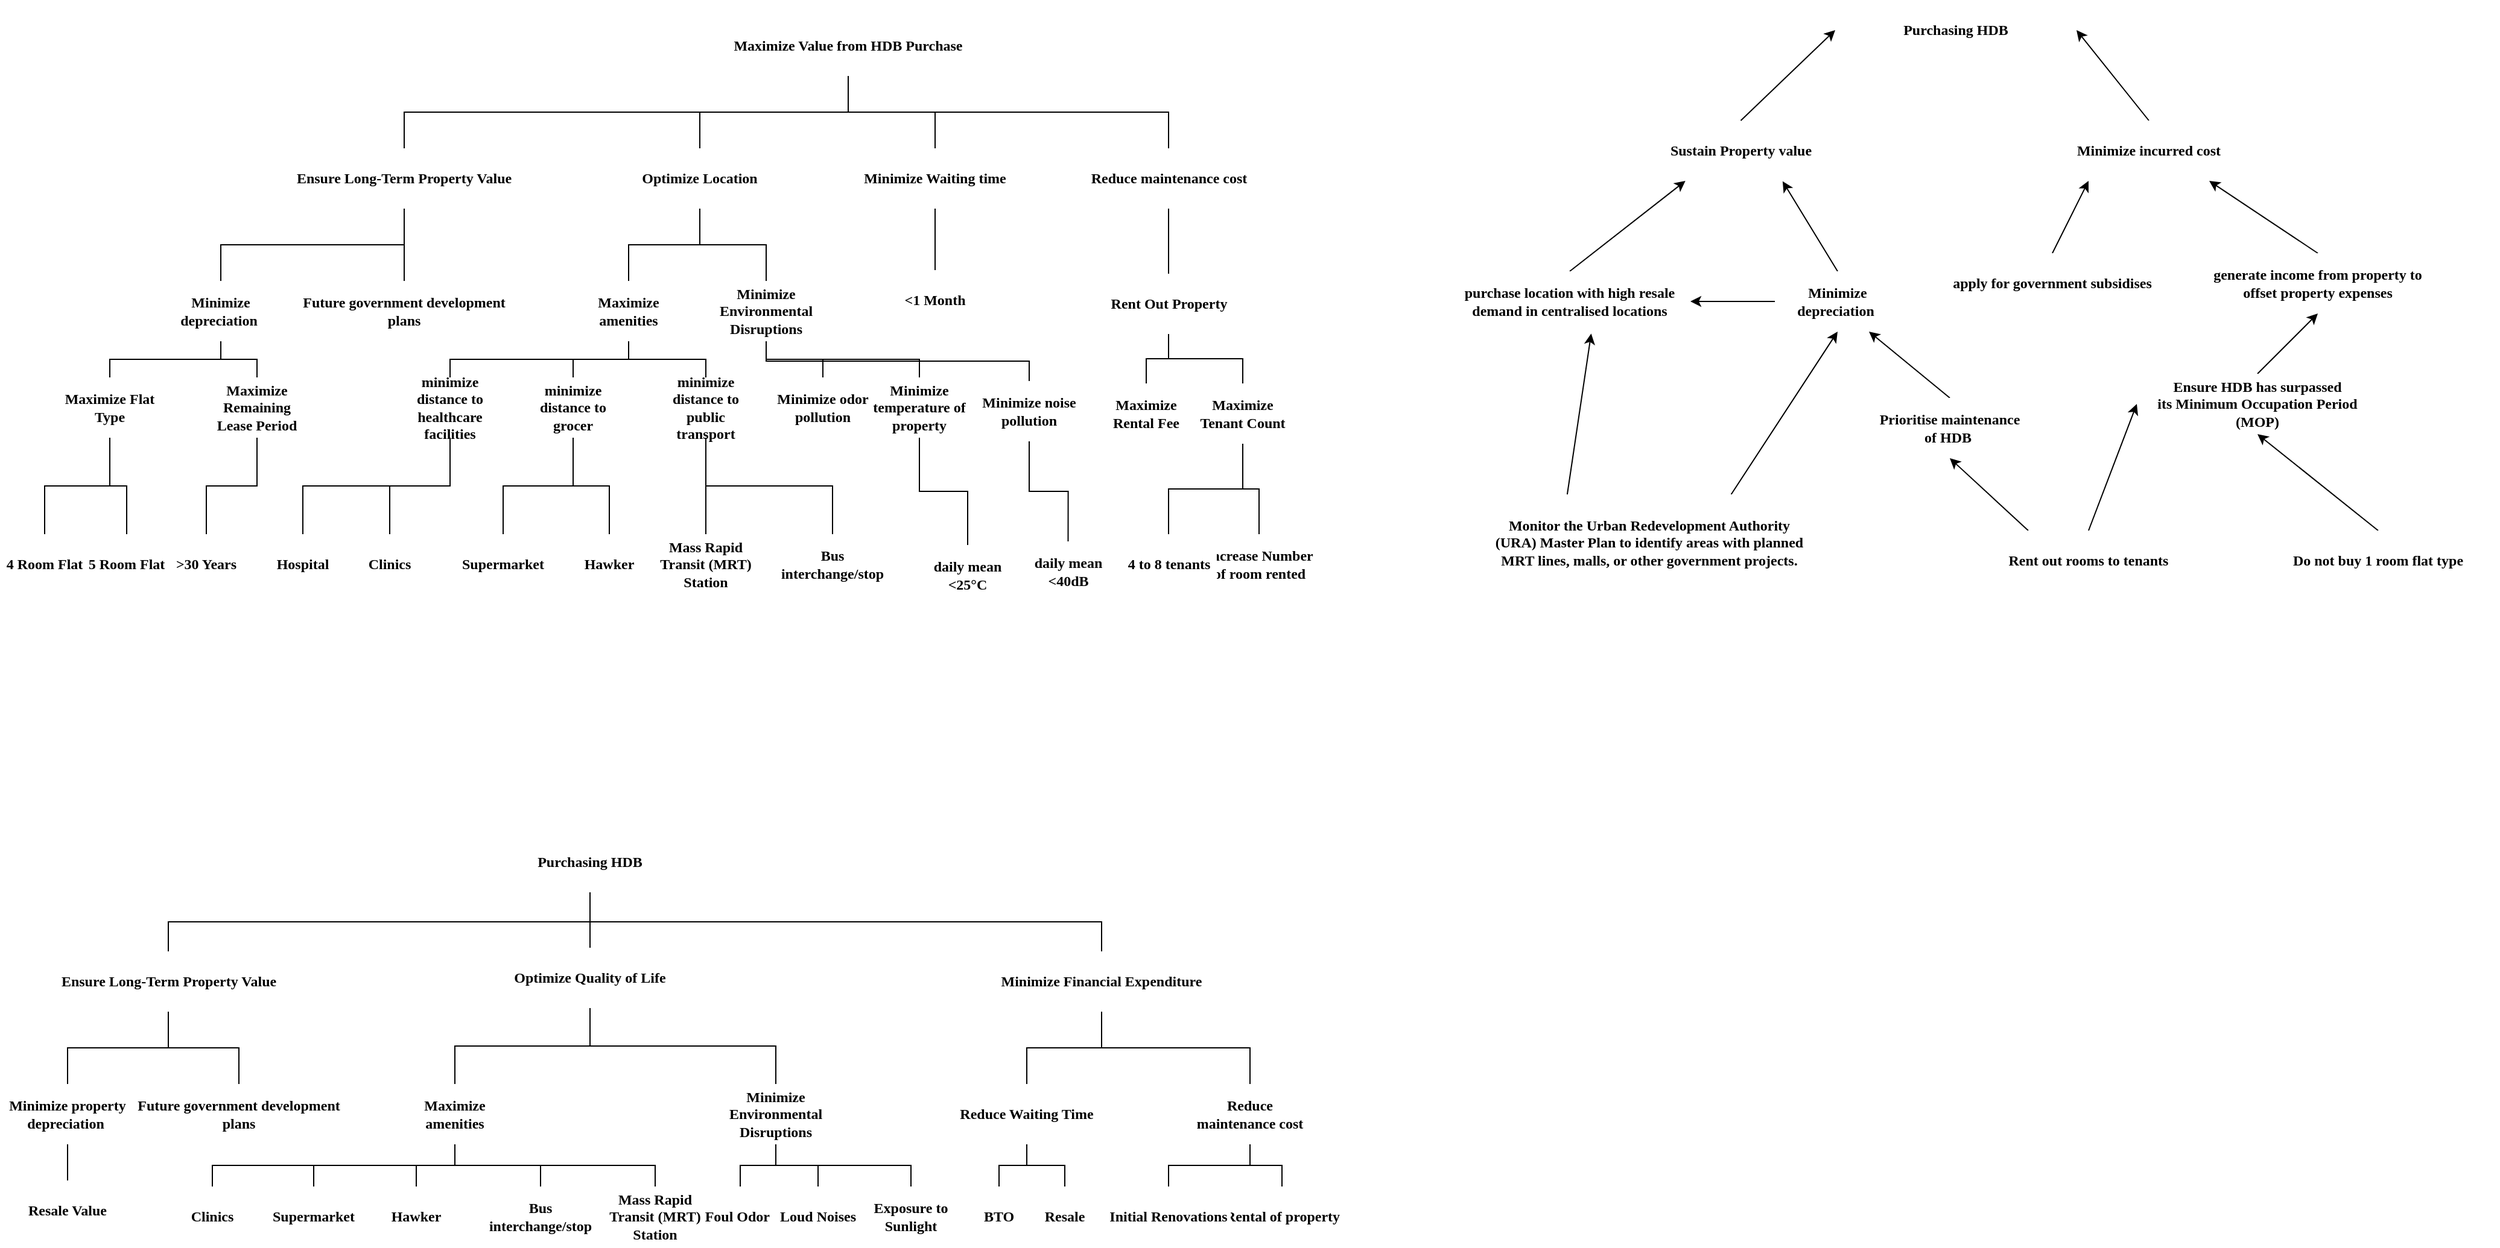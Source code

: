 <mxfile version="26.0.6">
  <diagram name="Page-1" id="19d8dcba-68ad-dc05-1034-9cf7b2a963f6">
    <mxGraphModel dx="1130" dy="603" grid="0" gridSize="10" guides="1" tooltips="1" connect="1" arrows="1" fold="1" page="1" pageScale="1" pageWidth="1100" pageHeight="850" background="none" math="0" shadow="0">
      <root>
        <mxCell id="0" />
        <mxCell id="1" parent="0" />
        <mxCell id="6257edae8c83ed4a-9" value="Ensure Long-Term Property Value" style="whiteSpace=wrap;html=1;rounded=0;shadow=0;comic=0;strokeWidth=2;fontFamily=Verdana;align=center;fontSize=12;fontStyle=1;strokeColor=none;" parent="1" vertex="1">
          <mxGeometry x="238" y="296" width="200" height="50" as="geometry" />
        </mxCell>
        <mxCell id="6257edae8c83ed4a-21" value="Future government development plans" style="whiteSpace=wrap;html=1;rounded=0;shadow=0;comic=0;strokeWidth=2;fontFamily=Verdana;align=center;fontSize=12;fontStyle=1;strokeColor=none;" parent="1" vertex="1">
          <mxGeometry x="238" y="406" width="200" height="50" as="geometry" />
        </mxCell>
        <mxCell id="6257edae8c83ed4a-12" value="Optimize Location" style="whiteSpace=wrap;html=1;rounded=0;shadow=0;comic=0;strokeWidth=2;fontFamily=Verdana;align=center;fontSize=12;fontStyle=1;strokeColor=none;" parent="1" vertex="1">
          <mxGeometry x="483" y="296" width="200" height="50" as="geometry" />
        </mxCell>
        <mxCell id="6257edae8c83ed4a-1" value="Maximize Value from HDB Purchase" style="whiteSpace=wrap;html=1;rounded=0;shadow=0;comic=0;strokeWidth=2;fontFamily=Verdana;align=center;fontSize=12;fontStyle=1;strokeColor=none;" parent="1" vertex="1">
          <mxGeometry x="606" y="186" width="200" height="50" as="geometry" />
        </mxCell>
        <mxCell id="218ae93e1282097f-2" value="Minimize Waiting time" style="whiteSpace=wrap;html=1;rounded=0;shadow=0;comic=0;strokeWidth=2;fontFamily=Verdana;align=center;fontSize=12;fontStyle=1;strokeColor=none;" parent="1" vertex="1">
          <mxGeometry x="678" y="296" width="200" height="50" as="geometry" />
        </mxCell>
        <mxCell id="x4HcTvrEBQ7sZUDVJvWk-5" value="Maximize amenities" style="whiteSpace=wrap;html=1;rounded=0;shadow=0;comic=0;strokeWidth=2;fontFamily=Verdana;align=center;fontSize=12;fontStyle=1;strokeColor=none;" parent="1" vertex="1">
          <mxGeometry x="472" y="406" width="104" height="50" as="geometry" />
        </mxCell>
        <mxCell id="x4HcTvrEBQ7sZUDVJvWk-7" value="Minimize Environmental Disruptions" style="whiteSpace=wrap;html=1;rounded=0;shadow=0;comic=0;strokeWidth=2;fontFamily=Verdana;align=center;fontSize=12;fontStyle=1;strokeColor=none;" parent="1" vertex="1">
          <mxGeometry x="598" y="406" width="80" height="50" as="geometry" />
        </mxCell>
        <mxCell id="x4HcTvrEBQ7sZUDVJvWk-34" value="Minimize depreciation&amp;nbsp;" style="whiteSpace=wrap;html=1;rounded=0;shadow=0;comic=0;strokeWidth=2;fontFamily=Verdana;align=center;fontSize=12;fontStyle=1;strokeColor=none;" parent="1" vertex="1">
          <mxGeometry x="134" y="406" width="104" height="50" as="geometry" />
        </mxCell>
        <mxCell id="x4HcTvrEBQ7sZUDVJvWk-51" value="" style="endArrow=none;html=1;rounded=0;exitX=0.5;exitY=0;exitDx=0;exitDy=0;entryX=0.5;entryY=1;entryDx=0;entryDy=0;edgeStyle=orthogonalEdgeStyle;" parent="1" source="218ae93e1282097f-2" target="6257edae8c83ed4a-1" edge="1">
          <mxGeometry width="50" height="50" relative="1" as="geometry">
            <mxPoint x="796" y="436" as="sourcePoint" />
            <mxPoint x="586" y="256" as="targetPoint" />
          </mxGeometry>
        </mxCell>
        <mxCell id="x4HcTvrEBQ7sZUDVJvWk-52" value="" style="endArrow=none;html=1;rounded=0;exitX=0.5;exitY=0;exitDx=0;exitDy=0;entryX=0.5;entryY=1;entryDx=0;entryDy=0;edgeStyle=orthogonalEdgeStyle;" parent="1" source="6257edae8c83ed4a-9" target="6257edae8c83ed4a-1" edge="1">
          <mxGeometry width="50" height="50" relative="1" as="geometry">
            <mxPoint x="866" y="306" as="sourcePoint" />
            <mxPoint x="593" y="246" as="targetPoint" />
          </mxGeometry>
        </mxCell>
        <mxCell id="x4HcTvrEBQ7sZUDVJvWk-54" value="" style="endArrow=none;html=1;rounded=0;exitX=0.5;exitY=0;exitDx=0;exitDy=0;entryX=0.5;entryY=1;entryDx=0;entryDy=0;edgeStyle=orthogonalEdgeStyle;" parent="1" source="6257edae8c83ed4a-12" target="6257edae8c83ed4a-1" edge="1">
          <mxGeometry width="50" height="50" relative="1" as="geometry">
            <mxPoint x="348" y="306" as="sourcePoint" />
            <mxPoint x="593" y="246" as="targetPoint" />
          </mxGeometry>
        </mxCell>
        <mxCell id="x4HcTvrEBQ7sZUDVJvWk-55" value="" style="endArrow=none;html=1;rounded=0;exitX=0.5;exitY=0;exitDx=0;exitDy=0;entryX=0.5;entryY=1;entryDx=0;entryDy=0;edgeStyle=orthogonalEdgeStyle;" parent="1" source="x4HcTvrEBQ7sZUDVJvWk-34" target="6257edae8c83ed4a-9" edge="1">
          <mxGeometry width="50" height="50" relative="1" as="geometry">
            <mxPoint x="348" y="306" as="sourcePoint" />
            <mxPoint x="593" y="246" as="targetPoint" />
          </mxGeometry>
        </mxCell>
        <mxCell id="x4HcTvrEBQ7sZUDVJvWk-57" value="" style="endArrow=none;html=1;rounded=0;exitX=0.5;exitY=0;exitDx=0;exitDy=0;entryX=0.5;entryY=1;entryDx=0;entryDy=0;edgeStyle=orthogonalEdgeStyle;" parent="1" source="6257edae8c83ed4a-21" target="6257edae8c83ed4a-9" edge="1">
          <mxGeometry width="50" height="50" relative="1" as="geometry">
            <mxPoint x="196" y="416" as="sourcePoint" />
            <mxPoint x="348" y="356" as="targetPoint" />
          </mxGeometry>
        </mxCell>
        <mxCell id="x4HcTvrEBQ7sZUDVJvWk-59" value="" style="endArrow=none;html=1;rounded=0;exitX=0.5;exitY=0;exitDx=0;exitDy=0;entryX=0.5;entryY=1;entryDx=0;entryDy=0;edgeStyle=orthogonalEdgeStyle;" parent="1" source="x4HcTvrEBQ7sZUDVJvWk-5" target="6257edae8c83ed4a-12" edge="1">
          <mxGeometry width="50" height="50" relative="1" as="geometry">
            <mxPoint x="866" y="306" as="sourcePoint" />
            <mxPoint x="593" y="246" as="targetPoint" />
          </mxGeometry>
        </mxCell>
        <mxCell id="x4HcTvrEBQ7sZUDVJvWk-60" value="" style="endArrow=none;html=1;rounded=0;exitX=0.5;exitY=0;exitDx=0;exitDy=0;entryX=0.5;entryY=1;entryDx=0;entryDy=0;edgeStyle=orthogonalEdgeStyle;" parent="1" source="x4HcTvrEBQ7sZUDVJvWk-7" target="6257edae8c83ed4a-12" edge="1">
          <mxGeometry width="50" height="50" relative="1" as="geometry">
            <mxPoint x="534" y="416" as="sourcePoint" />
            <mxPoint x="593" y="356" as="targetPoint" />
          </mxGeometry>
        </mxCell>
        <mxCell id="x4HcTvrEBQ7sZUDVJvWk-61" value="&amp;lt;1 Month" style="whiteSpace=wrap;html=1;rounded=0;shadow=0;comic=0;strokeWidth=2;fontFamily=Verdana;align=center;fontSize=12;fontStyle=1;strokeColor=none;" parent="1" vertex="1">
          <mxGeometry x="738" y="397" width="80" height="50" as="geometry" />
        </mxCell>
        <mxCell id="x4HcTvrEBQ7sZUDVJvWk-62" value="" style="endArrow=none;html=1;rounded=0;exitX=0.5;exitY=0;exitDx=0;exitDy=0;edgeStyle=orthogonalEdgeStyle;entryX=0.5;entryY=1;entryDx=0;entryDy=0;" parent="1" source="x4HcTvrEBQ7sZUDVJvWk-61" target="218ae93e1282097f-2" edge="1">
          <mxGeometry width="50" height="50" relative="1" as="geometry">
            <mxPoint x="866" y="306" as="sourcePoint" />
            <mxPoint x="786" y="356" as="targetPoint" />
          </mxGeometry>
        </mxCell>
        <mxCell id="x4HcTvrEBQ7sZUDVJvWk-63" value="Minimize noise pollution" style="whiteSpace=wrap;html=1;rounded=0;shadow=0;comic=0;strokeWidth=2;fontFamily=Verdana;align=center;fontSize=12;fontStyle=1;strokeColor=none;" parent="1" vertex="1">
          <mxGeometry x="816" y="489" width="80" height="50" as="geometry" />
        </mxCell>
        <mxCell id="x4HcTvrEBQ7sZUDVJvWk-64" value="Minimize odor pollution" style="whiteSpace=wrap;html=1;rounded=0;shadow=0;comic=0;strokeWidth=2;fontFamily=Verdana;align=center;fontSize=12;fontStyle=1;strokeColor=none;" parent="1" vertex="1">
          <mxGeometry x="645" y="486" width="80" height="50" as="geometry" />
        </mxCell>
        <mxCell id="x4HcTvrEBQ7sZUDVJvWk-65" value="Minimize temperature of property" style="whiteSpace=wrap;html=1;rounded=0;shadow=0;comic=0;strokeWidth=2;fontFamily=Verdana;align=center;fontSize=12;fontStyle=1;strokeColor=none;" parent="1" vertex="1">
          <mxGeometry x="725" y="486" width="80" height="50" as="geometry" />
        </mxCell>
        <mxCell id="x4HcTvrEBQ7sZUDVJvWk-66" value="minimize distance to public transport" style="whiteSpace=wrap;html=1;rounded=0;shadow=0;comic=0;strokeWidth=2;fontFamily=Verdana;align=center;fontSize=12;fontStyle=1;strokeColor=none;" parent="1" vertex="1">
          <mxGeometry x="548" y="486" width="80" height="50" as="geometry" />
        </mxCell>
        <mxCell id="x4HcTvrEBQ7sZUDVJvWk-67" value="minimize distance to grocer" style="whiteSpace=wrap;html=1;rounded=0;shadow=0;comic=0;strokeWidth=2;fontFamily=Verdana;align=center;fontSize=12;fontStyle=1;strokeColor=none;" parent="1" vertex="1">
          <mxGeometry x="438" y="486" width="80" height="50" as="geometry" />
        </mxCell>
        <mxCell id="x4HcTvrEBQ7sZUDVJvWk-68" value="Mass Rapid Transit (MRT) Station" style="whiteSpace=wrap;html=1;rounded=0;shadow=0;comic=0;strokeWidth=2;fontFamily=Verdana;align=center;fontSize=12;fontStyle=1;strokeColor=none;" parent="1" vertex="1">
          <mxGeometry x="548" y="616" width="80" height="50" as="geometry" />
        </mxCell>
        <mxCell id="x4HcTvrEBQ7sZUDVJvWk-69" value="Bus interchange/stop" style="whiteSpace=wrap;html=1;rounded=0;shadow=0;comic=0;strokeWidth=2;fontFamily=Verdana;align=center;fontSize=12;fontStyle=1;strokeColor=none;" parent="1" vertex="1">
          <mxGeometry x="653" y="616" width="80" height="50" as="geometry" />
        </mxCell>
        <mxCell id="x4HcTvrEBQ7sZUDVJvWk-73" value="" style="endArrow=none;html=1;rounded=0;exitX=0.5;exitY=0;exitDx=0;exitDy=0;entryX=0.5;entryY=1;entryDx=0;entryDy=0;edgeStyle=orthogonalEdgeStyle;" parent="1" source="x4HcTvrEBQ7sZUDVJvWk-63" target="x4HcTvrEBQ7sZUDVJvWk-7" edge="1">
          <mxGeometry width="50" height="50" relative="1" as="geometry">
            <mxPoint x="648" y="416" as="sourcePoint" />
            <mxPoint x="593" y="356" as="targetPoint" />
          </mxGeometry>
        </mxCell>
        <mxCell id="x4HcTvrEBQ7sZUDVJvWk-74" value="" style="endArrow=none;html=1;rounded=0;exitX=0.5;exitY=1;exitDx=0;exitDy=0;entryX=0.5;entryY=0;entryDx=0;entryDy=0;edgeStyle=orthogonalEdgeStyle;" parent="1" source="x4HcTvrEBQ7sZUDVJvWk-7" target="x4HcTvrEBQ7sZUDVJvWk-64" edge="1">
          <mxGeometry width="50" height="50" relative="1" as="geometry">
            <mxPoint x="636" y="496" as="sourcePoint" />
            <mxPoint x="648" y="466" as="targetPoint" />
          </mxGeometry>
        </mxCell>
        <mxCell id="x4HcTvrEBQ7sZUDVJvWk-75" value="" style="endArrow=none;html=1;rounded=0;exitX=0.5;exitY=1;exitDx=0;exitDy=0;entryX=0.5;entryY=0;entryDx=0;entryDy=0;edgeStyle=orthogonalEdgeStyle;" parent="1" source="x4HcTvrEBQ7sZUDVJvWk-7" target="x4HcTvrEBQ7sZUDVJvWk-65" edge="1">
          <mxGeometry width="50" height="50" relative="1" as="geometry">
            <mxPoint x="648" y="466" as="sourcePoint" />
            <mxPoint x="731" y="496" as="targetPoint" />
          </mxGeometry>
        </mxCell>
        <mxCell id="x4HcTvrEBQ7sZUDVJvWk-76" value="daily mean&lt;div&gt;&amp;lt;25°C&lt;/div&gt;" style="whiteSpace=wrap;html=1;rounded=0;shadow=0;comic=0;strokeWidth=2;fontFamily=Verdana;align=center;fontSize=12;fontStyle=1;strokeColor=none;" parent="1" vertex="1">
          <mxGeometry x="765" y="625" width="80" height="50" as="geometry" />
        </mxCell>
        <mxCell id="x4HcTvrEBQ7sZUDVJvWk-77" value="" style="endArrow=none;html=1;rounded=0;exitX=0.5;exitY=1;exitDx=0;exitDy=0;entryX=0.5;entryY=0;entryDx=0;entryDy=0;edgeStyle=orthogonalEdgeStyle;" parent="1" source="x4HcTvrEBQ7sZUDVJvWk-65" target="x4HcTvrEBQ7sZUDVJvWk-76" edge="1">
          <mxGeometry width="50" height="50" relative="1" as="geometry">
            <mxPoint x="648" y="466" as="sourcePoint" />
            <mxPoint x="831" y="496" as="targetPoint" />
          </mxGeometry>
        </mxCell>
        <mxCell id="x4HcTvrEBQ7sZUDVJvWk-78" value="" style="endArrow=none;html=1;rounded=0;exitX=0.5;exitY=0;exitDx=0;exitDy=0;entryX=0.5;entryY=1;entryDx=0;entryDy=0;edgeStyle=orthogonalEdgeStyle;" parent="1" source="x4HcTvrEBQ7sZUDVJvWk-68" target="x4HcTvrEBQ7sZUDVJvWk-66" edge="1">
          <mxGeometry width="50" height="50" relative="1" as="geometry">
            <mxPoint x="508" y="636" as="sourcePoint" />
            <mxPoint x="520" y="606" as="targetPoint" />
          </mxGeometry>
        </mxCell>
        <mxCell id="x4HcTvrEBQ7sZUDVJvWk-79" value="" style="endArrow=none;html=1;rounded=0;exitX=0.5;exitY=1;exitDx=0;exitDy=0;entryX=0.5;entryY=0;entryDx=0;entryDy=0;edgeStyle=orthogonalEdgeStyle;" parent="1" source="x4HcTvrEBQ7sZUDVJvWk-66" target="x4HcTvrEBQ7sZUDVJvWk-69" edge="1">
          <mxGeometry width="50" height="50" relative="1" as="geometry">
            <mxPoint x="520" y="606" as="sourcePoint" />
            <mxPoint x="603" y="636" as="targetPoint" />
          </mxGeometry>
        </mxCell>
        <mxCell id="x4HcTvrEBQ7sZUDVJvWk-81" value="&lt;div&gt;daily mean&lt;/div&gt;&amp;lt;40dB" style="whiteSpace=wrap;html=1;rounded=0;shadow=0;comic=0;strokeWidth=2;fontFamily=Verdana;align=center;fontSize=12;fontStyle=1;strokeColor=none;" parent="1" vertex="1">
          <mxGeometry x="845" y="622" width="86.5" height="50" as="geometry" />
        </mxCell>
        <mxCell id="x4HcTvrEBQ7sZUDVJvWk-82" value="" style="endArrow=none;html=1;rounded=0;exitX=0.5;exitY=1;exitDx=0;exitDy=0;entryX=0.5;entryY=0;entryDx=0;entryDy=0;edgeStyle=orthogonalEdgeStyle;" parent="1" source="x4HcTvrEBQ7sZUDVJvWk-63" target="x4HcTvrEBQ7sZUDVJvWk-81" edge="1">
          <mxGeometry width="50" height="50" relative="1" as="geometry">
            <mxPoint x="741" y="536" as="sourcePoint" />
            <mxPoint x="751" y="496" as="targetPoint" />
          </mxGeometry>
        </mxCell>
        <mxCell id="x4HcTvrEBQ7sZUDVJvWk-83" value="" style="endArrow=none;html=1;rounded=0;exitX=0.5;exitY=1;exitDx=0;exitDy=0;entryX=0.5;entryY=0;entryDx=0;entryDy=0;edgeStyle=orthogonalEdgeStyle;" parent="1" source="x4HcTvrEBQ7sZUDVJvWk-5" target="x4HcTvrEBQ7sZUDVJvWk-66" edge="1">
          <mxGeometry width="50" height="50" relative="1" as="geometry">
            <mxPoint x="528" y="546" as="sourcePoint" />
            <mxPoint x="624" y="636" as="targetPoint" />
          </mxGeometry>
        </mxCell>
        <mxCell id="x4HcTvrEBQ7sZUDVJvWk-84" value="" style="endArrow=none;html=1;rounded=0;exitX=0.5;exitY=1;exitDx=0;exitDy=0;edgeStyle=orthogonalEdgeStyle;" parent="1" source="x4HcTvrEBQ7sZUDVJvWk-5" target="x4HcTvrEBQ7sZUDVJvWk-67" edge="1">
          <mxGeometry width="50" height="50" relative="1" as="geometry">
            <mxPoint x="534" y="466" as="sourcePoint" />
            <mxPoint x="528" y="496" as="targetPoint" />
          </mxGeometry>
        </mxCell>
        <mxCell id="x4HcTvrEBQ7sZUDVJvWk-85" value="Supermarket" style="whiteSpace=wrap;html=1;rounded=0;shadow=0;comic=0;strokeWidth=2;fontFamily=Verdana;align=center;fontSize=12;fontStyle=1;strokeColor=none;" parent="1" vertex="1">
          <mxGeometry x="380" y="616" width="80" height="50" as="geometry" />
        </mxCell>
        <mxCell id="x4HcTvrEBQ7sZUDVJvWk-86" value="Hawker" style="whiteSpace=wrap;html=1;rounded=0;shadow=0;comic=0;strokeWidth=2;fontFamily=Verdana;align=center;fontSize=12;fontStyle=1;strokeColor=none;" parent="1" vertex="1">
          <mxGeometry x="468" y="616" width="80" height="50" as="geometry" />
        </mxCell>
        <mxCell id="x4HcTvrEBQ7sZUDVJvWk-87" value="" style="endArrow=none;html=1;rounded=0;exitX=0.5;exitY=0;exitDx=0;exitDy=0;entryX=0.5;entryY=1;entryDx=0;entryDy=0;edgeStyle=orthogonalEdgeStyle;" parent="1" source="x4HcTvrEBQ7sZUDVJvWk-85" target="x4HcTvrEBQ7sZUDVJvWk-67" edge="1">
          <mxGeometry width="50" height="50" relative="1" as="geometry">
            <mxPoint x="530" y="636" as="sourcePoint" />
            <mxPoint x="598" y="546" as="targetPoint" />
          </mxGeometry>
        </mxCell>
        <mxCell id="x4HcTvrEBQ7sZUDVJvWk-88" value="" style="endArrow=none;html=1;rounded=0;exitX=0.5;exitY=0;exitDx=0;exitDy=0;entryX=0.5;entryY=1;entryDx=0;entryDy=0;edgeStyle=orthogonalEdgeStyle;" parent="1" source="x4HcTvrEBQ7sZUDVJvWk-86" target="x4HcTvrEBQ7sZUDVJvWk-67" edge="1">
          <mxGeometry width="50" height="50" relative="1" as="geometry">
            <mxPoint x="434" y="636" as="sourcePoint" />
            <mxPoint x="488" y="546" as="targetPoint" />
          </mxGeometry>
        </mxCell>
        <mxCell id="x4HcTvrEBQ7sZUDVJvWk-89" value="minimize distance to healthcare facilities" style="whiteSpace=wrap;html=1;rounded=0;shadow=0;comic=0;strokeWidth=2;fontFamily=Verdana;align=center;fontSize=12;fontStyle=1;strokeColor=none;" parent="1" vertex="1">
          <mxGeometry x="336" y="486" width="80" height="50" as="geometry" />
        </mxCell>
        <mxCell id="x4HcTvrEBQ7sZUDVJvWk-90" value="" style="endArrow=none;html=1;rounded=0;exitX=0.5;exitY=1;exitDx=0;exitDy=0;edgeStyle=orthogonalEdgeStyle;entryX=0.5;entryY=0;entryDx=0;entryDy=0;" parent="1" source="x4HcTvrEBQ7sZUDVJvWk-5" target="x4HcTvrEBQ7sZUDVJvWk-89" edge="1">
          <mxGeometry width="50" height="50" relative="1" as="geometry">
            <mxPoint x="534" y="466" as="sourcePoint" />
            <mxPoint x="488" y="496" as="targetPoint" />
          </mxGeometry>
        </mxCell>
        <mxCell id="x4HcTvrEBQ7sZUDVJvWk-91" value="Clinics" style="whiteSpace=wrap;html=1;rounded=0;shadow=0;comic=0;strokeWidth=2;fontFamily=Verdana;align=center;fontSize=12;fontStyle=1;strokeColor=none;" parent="1" vertex="1">
          <mxGeometry x="286" y="616" width="80" height="50" as="geometry" />
        </mxCell>
        <mxCell id="x4HcTvrEBQ7sZUDVJvWk-92" value="Hospital" style="whiteSpace=wrap;html=1;rounded=0;shadow=0;comic=0;strokeWidth=2;fontFamily=Verdana;align=center;fontSize=12;fontStyle=1;strokeColor=none;" parent="1" vertex="1">
          <mxGeometry x="214" y="616" width="80" height="50" as="geometry" />
        </mxCell>
        <mxCell id="x4HcTvrEBQ7sZUDVJvWk-93" value="" style="endArrow=none;html=1;rounded=0;exitX=0.5;exitY=0;exitDx=0;exitDy=0;entryX=0.5;entryY=1;entryDx=0;entryDy=0;edgeStyle=orthogonalEdgeStyle;" parent="1" source="x4HcTvrEBQ7sZUDVJvWk-91" target="x4HcTvrEBQ7sZUDVJvWk-89" edge="1">
          <mxGeometry width="50" height="50" relative="1" as="geometry">
            <mxPoint x="354" y="636" as="sourcePoint" />
            <mxPoint x="488" y="546" as="targetPoint" />
          </mxGeometry>
        </mxCell>
        <mxCell id="x4HcTvrEBQ7sZUDVJvWk-94" value="" style="endArrow=none;html=1;rounded=0;exitX=0.5;exitY=0;exitDx=0;exitDy=0;entryX=0.5;entryY=1;entryDx=0;entryDy=0;edgeStyle=orthogonalEdgeStyle;" parent="1" source="x4HcTvrEBQ7sZUDVJvWk-92" target="x4HcTvrEBQ7sZUDVJvWk-89" edge="1">
          <mxGeometry width="50" height="50" relative="1" as="geometry">
            <mxPoint x="326" y="626" as="sourcePoint" />
            <mxPoint x="386" y="546" as="targetPoint" />
          </mxGeometry>
        </mxCell>
        <mxCell id="x4HcTvrEBQ7sZUDVJvWk-95" value="Rent Out Property" style="whiteSpace=wrap;html=1;rounded=0;shadow=0;comic=0;strokeWidth=2;fontFamily=Verdana;align=center;fontSize=12;fontStyle=1;strokeColor=none;" parent="1" vertex="1">
          <mxGeometry x="871.5" y="400" width="200" height="50" as="geometry" />
        </mxCell>
        <mxCell id="x4HcTvrEBQ7sZUDVJvWk-97" value="&lt;div&gt;&lt;span style=&quot;background-color: transparent; color: light-dark(rgb(0, 0, 0), rgb(255, 255, 255));&quot;&gt;Maximize Rental Fee&lt;/span&gt;&lt;/div&gt;" style="whiteSpace=wrap;html=1;rounded=0;shadow=0;comic=0;strokeWidth=2;fontFamily=Verdana;align=center;fontSize=12;fontStyle=1;strokeColor=none;" parent="1" vertex="1">
          <mxGeometry x="913" y="491" width="80" height="50" as="geometry" />
        </mxCell>
        <mxCell id="x4HcTvrEBQ7sZUDVJvWk-98" value="Increase Number of room rented" style="whiteSpace=wrap;html=1;rounded=0;shadow=0;comic=0;strokeWidth=2;fontFamily=Verdana;align=center;fontSize=12;fontStyle=1;strokeColor=none;" parent="1" vertex="1">
          <mxGeometry x="996.5" y="616" width="100" height="50" as="geometry" />
        </mxCell>
        <mxCell id="x4HcTvrEBQ7sZUDVJvWk-102" value="&lt;div&gt;&lt;span style=&quot;background-color: transparent; color: light-dark(rgb(0, 0, 0), rgb(255, 255, 255));&quot;&gt;Maximize Tenant Count&lt;/span&gt;&lt;/div&gt;" style="whiteSpace=wrap;html=1;rounded=0;shadow=0;comic=0;strokeWidth=2;fontFamily=Verdana;align=center;fontSize=12;fontStyle=1;strokeColor=none;" parent="1" vertex="1">
          <mxGeometry x="993" y="491" width="80" height="50" as="geometry" />
        </mxCell>
        <mxCell id="x4HcTvrEBQ7sZUDVJvWk-104" value="&lt;div&gt;&lt;span style=&quot;background-color: transparent; color: light-dark(rgb(0, 0, 0), rgb(255, 255, 255));&quot;&gt;Reduce maintenance&amp;nbsp;&lt;/span&gt;&lt;span style=&quot;background-color: transparent; color: light-dark(rgb(0, 0, 0), rgb(255, 255, 255));&quot;&gt;cost&lt;/span&gt;&lt;/div&gt;" style="whiteSpace=wrap;html=1;rounded=0;shadow=0;comic=0;strokeWidth=2;fontFamily=Verdana;align=center;fontSize=12;fontStyle=1;strokeColor=none;" parent="1" vertex="1">
          <mxGeometry x="879.75" y="296" width="183.5" height="50" as="geometry" />
        </mxCell>
        <mxCell id="x4HcTvrEBQ7sZUDVJvWk-106" value="&lt;div&gt;&lt;span style=&quot;background-color: transparent; color: light-dark(rgb(0, 0, 0), rgb(255, 255, 255));&quot;&gt;4 to 8 tenants&lt;/span&gt;&lt;/div&gt;" style="whiteSpace=wrap;html=1;rounded=0;shadow=0;comic=0;strokeWidth=2;fontFamily=Verdana;align=center;fontSize=12;fontStyle=1;strokeColor=none;" parent="1" vertex="1">
          <mxGeometry x="931.5" y="616" width="80" height="50" as="geometry" />
        </mxCell>
        <mxCell id="x4HcTvrEBQ7sZUDVJvWk-107" value="" style="endArrow=none;html=1;rounded=0;edgeStyle=orthogonalEdgeStyle;entryX=0.5;entryY=1;entryDx=0;entryDy=0;exitX=0.5;exitY=0;exitDx=0;exitDy=0;" parent="1" source="x4HcTvrEBQ7sZUDVJvWk-106" target="x4HcTvrEBQ7sZUDVJvWk-102" edge="1">
          <mxGeometry width="50" height="50" relative="1" as="geometry">
            <mxPoint x="1128.75" y="496" as="sourcePoint" />
            <mxPoint x="968.75" y="436" as="targetPoint" />
          </mxGeometry>
        </mxCell>
        <mxCell id="x4HcTvrEBQ7sZUDVJvWk-109" value="" style="endArrow=none;html=1;rounded=0;edgeStyle=orthogonalEdgeStyle;exitX=0.5;exitY=0;exitDx=0;exitDy=0;entryX=0.5;entryY=1;entryDx=0;entryDy=0;" parent="1" source="x4HcTvrEBQ7sZUDVJvWk-98" target="x4HcTvrEBQ7sZUDVJvWk-102" edge="1">
          <mxGeometry width="50" height="50" relative="1" as="geometry">
            <mxPoint x="1013.75" y="396" as="sourcePoint" />
            <mxPoint x="1203.75" y="476" as="targetPoint" />
          </mxGeometry>
        </mxCell>
        <mxCell id="x4HcTvrEBQ7sZUDVJvWk-113" value="Maximize Flat Type" style="whiteSpace=wrap;html=1;rounded=0;shadow=0;comic=0;strokeWidth=2;fontFamily=Verdana;align=center;fontSize=12;fontStyle=1;strokeColor=none;" parent="1" vertex="1">
          <mxGeometry x="54" y="486" width="80" height="50" as="geometry" />
        </mxCell>
        <mxCell id="x4HcTvrEBQ7sZUDVJvWk-114" value="" style="endArrow=none;html=1;rounded=0;exitX=0.5;exitY=0;exitDx=0;exitDy=0;entryX=0.5;entryY=1;entryDx=0;entryDy=0;edgeStyle=orthogonalEdgeStyle;" parent="1" source="x4HcTvrEBQ7sZUDVJvWk-113" target="x4HcTvrEBQ7sZUDVJvWk-34" edge="1">
          <mxGeometry width="50" height="50" relative="1" as="geometry">
            <mxPoint x="246" y="626" as="sourcePoint" />
            <mxPoint x="386" y="546" as="targetPoint" />
          </mxGeometry>
        </mxCell>
        <mxCell id="x4HcTvrEBQ7sZUDVJvWk-115" value="Maximize Remaining Lease Period" style="whiteSpace=wrap;html=1;rounded=0;shadow=0;comic=0;strokeWidth=2;fontFamily=Verdana;align=center;fontSize=12;fontStyle=1;strokeColor=none;" parent="1" vertex="1">
          <mxGeometry x="176" y="486" width="80" height="50" as="geometry" />
        </mxCell>
        <mxCell id="x4HcTvrEBQ7sZUDVJvWk-116" value="" style="endArrow=none;html=1;rounded=0;exitX=0.5;exitY=0;exitDx=0;exitDy=0;entryX=0.5;entryY=1;entryDx=0;entryDy=0;edgeStyle=orthogonalEdgeStyle;" parent="1" source="x4HcTvrEBQ7sZUDVJvWk-115" target="x4HcTvrEBQ7sZUDVJvWk-34" edge="1">
          <mxGeometry width="50" height="50" relative="1" as="geometry">
            <mxPoint x="236" y="496" as="sourcePoint" />
            <mxPoint x="196" y="466" as="targetPoint" />
          </mxGeometry>
        </mxCell>
        <mxCell id="x4HcTvrEBQ7sZUDVJvWk-117" value="&amp;gt;30 Years" style="whiteSpace=wrap;html=1;rounded=0;shadow=0;comic=0;strokeWidth=2;fontFamily=Verdana;align=center;fontSize=12;fontStyle=1;strokeColor=none;" parent="1" vertex="1">
          <mxGeometry x="134" y="616" width="80" height="50" as="geometry" />
        </mxCell>
        <mxCell id="x4HcTvrEBQ7sZUDVJvWk-118" value="5 Room Flat" style="whiteSpace=wrap;html=1;rounded=0;shadow=0;comic=0;strokeWidth=2;fontFamily=Verdana;align=center;fontSize=12;fontStyle=1;strokeColor=none;" parent="1" vertex="1">
          <mxGeometry x="68" y="616" width="80" height="50" as="geometry" />
        </mxCell>
        <mxCell id="x4HcTvrEBQ7sZUDVJvWk-119" value="" style="endArrow=none;html=1;rounded=0;exitX=0.5;exitY=0;exitDx=0;exitDy=0;entryX=0.5;entryY=1;entryDx=0;entryDy=0;edgeStyle=orthogonalEdgeStyle;" parent="1" source="x4HcTvrEBQ7sZUDVJvWk-117" target="x4HcTvrEBQ7sZUDVJvWk-115" edge="1">
          <mxGeometry width="50" height="50" relative="1" as="geometry">
            <mxPoint x="246" y="626" as="sourcePoint" />
            <mxPoint x="386" y="546" as="targetPoint" />
          </mxGeometry>
        </mxCell>
        <mxCell id="x4HcTvrEBQ7sZUDVJvWk-120" value="" style="endArrow=none;html=1;rounded=0;exitX=0.5;exitY=0;exitDx=0;exitDy=0;entryX=0.5;entryY=1;entryDx=0;entryDy=0;edgeStyle=orthogonalEdgeStyle;" parent="1" source="x4HcTvrEBQ7sZUDVJvWk-118" target="x4HcTvrEBQ7sZUDVJvWk-113" edge="1">
          <mxGeometry width="50" height="50" relative="1" as="geometry">
            <mxPoint x="76" y="626" as="sourcePoint" />
            <mxPoint x="126" y="546" as="targetPoint" />
          </mxGeometry>
        </mxCell>
        <mxCell id="x4HcTvrEBQ7sZUDVJvWk-121" value="4 Room Flat" style="whiteSpace=wrap;html=1;rounded=0;shadow=0;comic=0;strokeWidth=2;fontFamily=Verdana;align=center;fontSize=12;fontStyle=1;strokeColor=none;" parent="1" vertex="1">
          <mxGeometry x="3" y="616" width="74" height="50" as="geometry" />
        </mxCell>
        <mxCell id="x4HcTvrEBQ7sZUDVJvWk-122" value="" style="endArrow=none;html=1;rounded=0;exitX=0.5;exitY=0;exitDx=0;exitDy=0;entryX=0.5;entryY=1;entryDx=0;entryDy=0;edgeStyle=orthogonalEdgeStyle;" parent="1" source="x4HcTvrEBQ7sZUDVJvWk-121" target="x4HcTvrEBQ7sZUDVJvWk-113" edge="1">
          <mxGeometry width="50" height="50" relative="1" as="geometry">
            <mxPoint x="86" y="616" as="sourcePoint" />
            <mxPoint x="104" y="546" as="targetPoint" />
          </mxGeometry>
        </mxCell>
        <mxCell id="x4HcTvrEBQ7sZUDVJvWk-130" value="" style="endArrow=none;html=1;rounded=0;exitX=0.5;exitY=0;exitDx=0;exitDy=0;entryX=0.5;entryY=1;entryDx=0;entryDy=0;edgeStyle=orthogonalEdgeStyle;" parent="1" source="x4HcTvrEBQ7sZUDVJvWk-104" target="6257edae8c83ed4a-1" edge="1">
          <mxGeometry width="50" height="50" relative="1" as="geometry">
            <mxPoint x="866" y="306" as="sourcePoint" />
            <mxPoint x="716" y="246" as="targetPoint" />
          </mxGeometry>
        </mxCell>
        <mxCell id="x4HcTvrEBQ7sZUDVJvWk-131" value="" style="endArrow=none;html=1;rounded=0;exitX=0.5;exitY=0;exitDx=0;exitDy=0;entryX=0.5;entryY=1;entryDx=0;entryDy=0;edgeStyle=orthogonalEdgeStyle;" parent="1" source="x4HcTvrEBQ7sZUDVJvWk-95" target="x4HcTvrEBQ7sZUDVJvWk-104" edge="1">
          <mxGeometry width="50" height="50" relative="1" as="geometry">
            <mxPoint x="1044.75" y="311" as="sourcePoint" />
            <mxPoint x="616.75" y="251" as="targetPoint" />
          </mxGeometry>
        </mxCell>
        <mxCell id="x4HcTvrEBQ7sZUDVJvWk-132" value="" style="endArrow=none;html=1;rounded=0;edgeStyle=orthogonalEdgeStyle;entryX=0.5;entryY=1;entryDx=0;entryDy=0;exitX=0.5;exitY=0;exitDx=0;exitDy=0;" parent="1" source="x4HcTvrEBQ7sZUDVJvWk-97" target="x4HcTvrEBQ7sZUDVJvWk-95" edge="1">
          <mxGeometry width="50" height="50" relative="1" as="geometry">
            <mxPoint x="996.75" y="631" as="sourcePoint" />
            <mxPoint x="1086.75" y="551" as="targetPoint" />
          </mxGeometry>
        </mxCell>
        <mxCell id="x4HcTvrEBQ7sZUDVJvWk-133" value="" style="endArrow=none;html=1;rounded=0;edgeStyle=orthogonalEdgeStyle;entryX=0.5;entryY=1;entryDx=0;entryDy=0;exitX=0.5;exitY=0;exitDx=0;exitDy=0;" parent="1" source="x4HcTvrEBQ7sZUDVJvWk-102" target="x4HcTvrEBQ7sZUDVJvWk-95" edge="1">
          <mxGeometry width="50" height="50" relative="1" as="geometry">
            <mxPoint x="1006.75" y="501" as="sourcePoint" />
            <mxPoint x="1044.75" y="461" as="targetPoint" />
          </mxGeometry>
        </mxCell>
        <mxCell id="KxJncgnTLOfBylVvL6hN-4" value="Purchasing HDB" style="whiteSpace=wrap;html=1;rounded=0;shadow=0;comic=0;strokeWidth=2;fontFamily=Verdana;align=center;fontSize=12;fontStyle=1;strokeColor=none;" parent="1" vertex="1">
          <mxGeometry x="1524" y="173" width="200" height="50" as="geometry" />
        </mxCell>
        <mxCell id="KxJncgnTLOfBylVvL6hN-71" style="rounded=0;orthogonalLoop=1;jettySize=auto;html=1;exitX=0.5;exitY=0;exitDx=0;exitDy=0;entryX=1;entryY=0.5;entryDx=0;entryDy=0;" parent="1" source="KxJncgnTLOfBylVvL6hN-5" target="KxJncgnTLOfBylVvL6hN-4" edge="1">
          <mxGeometry relative="1" as="geometry" />
        </mxCell>
        <mxCell id="KxJncgnTLOfBylVvL6hN-5" value="Minimize incurred cost" style="whiteSpace=wrap;html=1;rounded=0;shadow=0;comic=0;strokeWidth=2;fontFamily=Verdana;align=center;fontSize=12;fontStyle=1;strokeColor=none;" parent="1" vertex="1">
          <mxGeometry x="1684" y="273" width="200" height="50" as="geometry" />
        </mxCell>
        <mxCell id="KxJncgnTLOfBylVvL6hN-52" value="&lt;div&gt;&lt;span style=&quot;background-color: transparent; color: light-dark(rgb(0, 0, 0), rgb(255, 255, 255));&quot;&gt;Sustain Property value&lt;/span&gt;&lt;/div&gt;" style="whiteSpace=wrap;html=1;rounded=0;shadow=0;comic=0;strokeWidth=2;fontFamily=Verdana;align=center;fontSize=12;fontStyle=1;strokeColor=none;" parent="1" vertex="1">
          <mxGeometry x="1354" y="273" width="183.5" height="50" as="geometry" />
        </mxCell>
        <mxCell id="KxJncgnTLOfBylVvL6hN-70" value="" style="endArrow=classic;html=1;rounded=0;entryX=0;entryY=0.5;entryDx=0;entryDy=0;exitX=0.5;exitY=0;exitDx=0;exitDy=0;" parent="1" source="KxJncgnTLOfBylVvL6hN-52" target="KxJncgnTLOfBylVvL6hN-4" edge="1">
          <mxGeometry width="50" height="50" relative="1" as="geometry">
            <mxPoint x="1256" y="283" as="sourcePoint" />
            <mxPoint x="1644" y="383" as="targetPoint" />
          </mxGeometry>
        </mxCell>
        <mxCell id="KxJncgnTLOfBylVvL6hN-75" style="shape=connector;rounded=0;orthogonalLoop=1;jettySize=auto;html=1;exitX=0.5;exitY=0;exitDx=0;exitDy=0;entryX=0.25;entryY=1;entryDx=0;entryDy=0;strokeColor=default;align=center;verticalAlign=middle;fontFamily=Helvetica;fontSize=11;fontColor=default;labelBackgroundColor=default;endArrow=classic;" parent="1" source="KxJncgnTLOfBylVvL6hN-73" target="KxJncgnTLOfBylVvL6hN-5" edge="1">
          <mxGeometry relative="1" as="geometry" />
        </mxCell>
        <mxCell id="KxJncgnTLOfBylVvL6hN-73" value="apply for government subsidises" style="whiteSpace=wrap;html=1;rounded=0;shadow=0;comic=0;strokeWidth=2;fontFamily=Verdana;align=center;fontSize=12;fontStyle=1;strokeColor=none;" parent="1" vertex="1">
          <mxGeometry x="1604" y="383" width="200" height="50" as="geometry" />
        </mxCell>
        <mxCell id="KxJncgnTLOfBylVvL6hN-76" style="shape=connector;rounded=0;orthogonalLoop=1;jettySize=auto;html=1;exitX=0.5;exitY=0;exitDx=0;exitDy=0;strokeColor=default;align=center;verticalAlign=middle;fontFamily=Helvetica;fontSize=11;fontColor=default;labelBackgroundColor=default;endArrow=classic;entryX=0.75;entryY=1;entryDx=0;entryDy=0;" parent="1" source="KxJncgnTLOfBylVvL6hN-74" target="KxJncgnTLOfBylVvL6hN-5" edge="1">
          <mxGeometry relative="1" as="geometry">
            <mxPoint x="1784" y="313" as="targetPoint" />
          </mxGeometry>
        </mxCell>
        <mxCell id="KxJncgnTLOfBylVvL6hN-74" value="generate income from property to offset property expenses" style="whiteSpace=wrap;html=1;rounded=0;shadow=0;comic=0;strokeWidth=2;fontFamily=Verdana;align=center;fontSize=12;fontStyle=1;strokeColor=none;" parent="1" vertex="1">
          <mxGeometry x="1824" y="383" width="200" height="50" as="geometry" />
        </mxCell>
        <mxCell id="KxJncgnTLOfBylVvL6hN-81" style="shape=connector;rounded=0;orthogonalLoop=1;jettySize=auto;html=1;exitX=0.5;exitY=0;exitDx=0;exitDy=0;entryX=0.25;entryY=1;entryDx=0;entryDy=0;strokeColor=default;align=center;verticalAlign=middle;fontFamily=Helvetica;fontSize=11;fontColor=default;labelBackgroundColor=default;endArrow=classic;" parent="1" source="KxJncgnTLOfBylVvL6hN-79" target="KxJncgnTLOfBylVvL6hN-52" edge="1">
          <mxGeometry relative="1" as="geometry" />
        </mxCell>
        <mxCell id="KxJncgnTLOfBylVvL6hN-85" style="shape=connector;rounded=0;orthogonalLoop=1;jettySize=auto;html=1;exitX=0;exitY=0.5;exitDx=0;exitDy=0;strokeColor=default;align=center;verticalAlign=middle;fontFamily=Helvetica;fontSize=11;fontColor=default;labelBackgroundColor=default;endArrow=classic;entryX=1;entryY=0.5;entryDx=0;entryDy=0;" parent="1" source="KxJncgnTLOfBylVvL6hN-83" target="KxJncgnTLOfBylVvL6hN-79" edge="1">
          <mxGeometry relative="1" as="geometry">
            <mxPoint x="1384" y="473" as="targetPoint" />
          </mxGeometry>
        </mxCell>
        <mxCell id="KxJncgnTLOfBylVvL6hN-79" value="purchase location with high resale demand in centralised locations" style="whiteSpace=wrap;html=1;rounded=0;shadow=0;comic=0;strokeWidth=2;fontFamily=Verdana;align=center;fontSize=12;fontStyle=1;strokeColor=none;" parent="1" vertex="1">
          <mxGeometry x="1204" y="398" width="200" height="50" as="geometry" />
        </mxCell>
        <mxCell id="KxJncgnTLOfBylVvL6hN-86" style="shape=connector;rounded=0;orthogonalLoop=1;jettySize=auto;html=1;exitX=0.75;exitY=0;exitDx=0;exitDy=0;entryX=0.5;entryY=1;entryDx=0;entryDy=0;strokeColor=default;align=center;verticalAlign=middle;fontFamily=Helvetica;fontSize=11;fontColor=default;labelBackgroundColor=default;endArrow=classic;" parent="1" source="KxJncgnTLOfBylVvL6hN-80" target="KxJncgnTLOfBylVvL6hN-83" edge="1">
          <mxGeometry relative="1" as="geometry" />
        </mxCell>
        <mxCell id="KxJncgnTLOfBylVvL6hN-80" value="Monitor the Urban Redevelopment Authority (URA) Master Plan to identify areas with planned MRT lines, malls, or other government projects." style="whiteSpace=wrap;html=1;rounded=0;shadow=0;comic=0;strokeWidth=2;fontFamily=Verdana;align=center;fontSize=12;fontStyle=1;strokeColor=none;" parent="1" vertex="1">
          <mxGeometry x="1234" y="583" width="271.75" height="80" as="geometry" />
        </mxCell>
        <mxCell id="KxJncgnTLOfBylVvL6hN-84" style="shape=connector;rounded=0;orthogonalLoop=1;jettySize=auto;html=1;exitX=0.5;exitY=0;exitDx=0;exitDy=0;entryX=0.689;entryY=1.006;entryDx=0;entryDy=0;strokeColor=default;align=center;verticalAlign=middle;fontFamily=Helvetica;fontSize=11;fontColor=default;labelBackgroundColor=default;endArrow=classic;entryPerimeter=0;" parent="1" source="KxJncgnTLOfBylVvL6hN-83" target="KxJncgnTLOfBylVvL6hN-52" edge="1">
          <mxGeometry relative="1" as="geometry" />
        </mxCell>
        <mxCell id="KxJncgnTLOfBylVvL6hN-83" value="Minimize depreciation&amp;nbsp;" style="whiteSpace=wrap;html=1;rounded=0;shadow=0;comic=0;strokeWidth=2;fontFamily=Verdana;align=center;fontSize=12;fontStyle=1;strokeColor=none;" parent="1" vertex="1">
          <mxGeometry x="1474" y="398" width="104" height="50" as="geometry" />
        </mxCell>
        <mxCell id="KxJncgnTLOfBylVvL6hN-87" style="shape=connector;rounded=0;orthogonalLoop=1;jettySize=auto;html=1;exitX=0.25;exitY=0;exitDx=0;exitDy=0;entryX=0.589;entryY=1.033;entryDx=0;entryDy=0;entryPerimeter=0;strokeColor=default;align=center;verticalAlign=middle;fontFamily=Helvetica;fontSize=11;fontColor=default;labelBackgroundColor=default;endArrow=classic;" parent="1" source="KxJncgnTLOfBylVvL6hN-80" target="KxJncgnTLOfBylVvL6hN-79" edge="1">
          <mxGeometry relative="1" as="geometry" />
        </mxCell>
        <mxCell id="KxJncgnTLOfBylVvL6hN-89" style="shape=connector;rounded=0;orthogonalLoop=1;jettySize=auto;html=1;exitX=0.5;exitY=0;exitDx=0;exitDy=0;entryX=0.5;entryY=1;entryDx=0;entryDy=0;strokeColor=default;align=center;verticalAlign=middle;fontFamily=Helvetica;fontSize=11;fontColor=default;labelBackgroundColor=default;endArrow=classic;" parent="1" source="KxJncgnTLOfBylVvL6hN-88" target="KxJncgnTLOfBylVvL6hN-74" edge="1">
          <mxGeometry relative="1" as="geometry" />
        </mxCell>
        <mxCell id="KxJncgnTLOfBylVvL6hN-88" value="Ensure HDB has surpassed its&amp;nbsp;Minimum Occupation Period (MOP)" style="whiteSpace=wrap;html=1;rounded=0;shadow=0;comic=0;strokeWidth=2;fontFamily=Verdana;align=center;fontSize=12;fontStyle=1;strokeColor=none;" parent="1" vertex="1">
          <mxGeometry x="1774" y="483" width="200" height="50" as="geometry" />
        </mxCell>
        <mxCell id="KxJncgnTLOfBylVvL6hN-92" style="shape=connector;rounded=0;orthogonalLoop=1;jettySize=auto;html=1;exitX=0.5;exitY=0;exitDx=0;exitDy=0;entryX=0.5;entryY=1;entryDx=0;entryDy=0;strokeColor=default;align=center;verticalAlign=middle;fontFamily=Helvetica;fontSize=11;fontColor=default;labelBackgroundColor=default;endArrow=classic;" parent="1" source="KxJncgnTLOfBylVvL6hN-90" target="KxJncgnTLOfBylVvL6hN-88" edge="1">
          <mxGeometry relative="1" as="geometry" />
        </mxCell>
        <mxCell id="KxJncgnTLOfBylVvL6hN-90" value="Do not buy 1 room flat type" style="whiteSpace=wrap;html=1;rounded=0;shadow=0;comic=0;strokeWidth=2;fontFamily=Verdana;align=center;fontSize=12;fontStyle=1;strokeColor=none;" parent="1" vertex="1">
          <mxGeometry x="1874" y="613" width="200" height="50" as="geometry" />
        </mxCell>
        <mxCell id="KxJncgnTLOfBylVvL6hN-98" style="shape=connector;rounded=0;orthogonalLoop=1;jettySize=auto;html=1;exitX=0.25;exitY=0;exitDx=0;exitDy=0;entryX=0.5;entryY=1;entryDx=0;entryDy=0;strokeColor=default;align=center;verticalAlign=middle;fontFamily=Helvetica;fontSize=11;fontColor=default;labelBackgroundColor=default;endArrow=classic;" parent="1" source="KxJncgnTLOfBylVvL6hN-93" target="KxJncgnTLOfBylVvL6hN-96" edge="1">
          <mxGeometry relative="1" as="geometry" />
        </mxCell>
        <mxCell id="KxJncgnTLOfBylVvL6hN-93" value="Rent out rooms to tenants" style="whiteSpace=wrap;html=1;rounded=0;shadow=0;comic=0;strokeWidth=2;fontFamily=Verdana;align=center;fontSize=12;fontStyle=1;strokeColor=none;" parent="1" vertex="1">
          <mxGeometry x="1634" y="613" width="200" height="50" as="geometry" />
        </mxCell>
        <mxCell id="KxJncgnTLOfBylVvL6hN-94" style="shape=connector;rounded=0;orthogonalLoop=1;jettySize=auto;html=1;exitX=0.5;exitY=0;exitDx=0;exitDy=0;entryX=0;entryY=0.5;entryDx=0;entryDy=0;strokeColor=default;align=center;verticalAlign=middle;fontFamily=Helvetica;fontSize=11;fontColor=default;labelBackgroundColor=default;endArrow=classic;" parent="1" source="KxJncgnTLOfBylVvL6hN-93" target="KxJncgnTLOfBylVvL6hN-88" edge="1">
          <mxGeometry relative="1" as="geometry">
            <mxPoint x="1804" y="593" as="sourcePoint" />
            <mxPoint x="1884" y="543" as="targetPoint" />
          </mxGeometry>
        </mxCell>
        <mxCell id="KxJncgnTLOfBylVvL6hN-97" style="shape=connector;rounded=0;orthogonalLoop=1;jettySize=auto;html=1;exitX=0.5;exitY=0;exitDx=0;exitDy=0;entryX=0.75;entryY=1;entryDx=0;entryDy=0;strokeColor=default;align=center;verticalAlign=middle;fontFamily=Helvetica;fontSize=11;fontColor=default;labelBackgroundColor=default;endArrow=classic;" parent="1" source="KxJncgnTLOfBylVvL6hN-96" target="KxJncgnTLOfBylVvL6hN-83" edge="1">
          <mxGeometry relative="1" as="geometry" />
        </mxCell>
        <mxCell id="KxJncgnTLOfBylVvL6hN-96" value="Prioritise maintenance of HDB&amp;nbsp;" style="whiteSpace=wrap;html=1;rounded=0;shadow=0;comic=0;strokeWidth=2;fontFamily=Verdana;align=center;fontSize=12;fontStyle=1;strokeColor=none;" parent="1" vertex="1">
          <mxGeometry x="1554" y="503" width="130" height="50" as="geometry" />
        </mxCell>
        <mxCell id="aClvRdyc_tkmA8cneNw_-1" value="Ensure Long-Term Property Value" style="whiteSpace=wrap;html=1;rounded=0;shadow=0;comic=0;strokeWidth=2;fontFamily=Verdana;align=center;fontSize=12;fontStyle=1;strokeColor=none;" vertex="1" parent="1">
          <mxGeometry x="42.5" y="962" width="200" height="50" as="geometry" />
        </mxCell>
        <mxCell id="aClvRdyc_tkmA8cneNw_-2" value="Future government development plans" style="whiteSpace=wrap;html=1;rounded=0;shadow=0;comic=0;strokeWidth=2;fontFamily=Verdana;align=center;fontSize=12;fontStyle=1;strokeColor=none;" vertex="1" parent="1">
          <mxGeometry x="101" y="1072" width="200" height="50" as="geometry" />
        </mxCell>
        <mxCell id="aClvRdyc_tkmA8cneNw_-3" value="Optimize Quality of Life" style="whiteSpace=wrap;html=1;rounded=0;shadow=0;comic=0;strokeWidth=2;fontFamily=Verdana;align=center;fontSize=12;fontStyle=1;strokeColor=none;" vertex="1" parent="1">
          <mxGeometry x="392" y="959" width="200" height="50" as="geometry" />
        </mxCell>
        <mxCell id="aClvRdyc_tkmA8cneNw_-4" value="Purchasing HDB" style="whiteSpace=wrap;html=1;rounded=0;shadow=0;comic=0;strokeWidth=2;fontFamily=Verdana;align=center;fontSize=12;fontStyle=1;strokeColor=none;" vertex="1" parent="1">
          <mxGeometry x="392" y="863" width="200" height="50" as="geometry" />
        </mxCell>
        <mxCell id="aClvRdyc_tkmA8cneNw_-5" value="Minimize Financial Expenditure" style="whiteSpace=wrap;html=1;rounded=0;shadow=0;comic=0;strokeWidth=2;fontFamily=Verdana;align=center;fontSize=12;fontStyle=1;strokeColor=none;" vertex="1" parent="1">
          <mxGeometry x="816" y="962" width="200" height="50" as="geometry" />
        </mxCell>
        <mxCell id="aClvRdyc_tkmA8cneNw_-6" value="Maximize amenities" style="whiteSpace=wrap;html=1;rounded=0;shadow=0;comic=0;strokeWidth=2;fontFamily=Verdana;align=center;fontSize=12;fontStyle=1;strokeColor=none;" vertex="1" parent="1">
          <mxGeometry x="328" y="1072" width="104" height="50" as="geometry" />
        </mxCell>
        <mxCell id="aClvRdyc_tkmA8cneNw_-7" value="Minimize Environmental Disruptions" style="whiteSpace=wrap;html=1;rounded=0;shadow=0;comic=0;strokeWidth=2;fontFamily=Verdana;align=center;fontSize=12;fontStyle=1;strokeColor=none;" vertex="1" parent="1">
          <mxGeometry x="606" y="1072" width="80" height="50" as="geometry" />
        </mxCell>
        <mxCell id="aClvRdyc_tkmA8cneNw_-8" value="Minimize property depreciation&amp;nbsp;" style="whiteSpace=wrap;html=1;rounded=0;shadow=0;comic=0;strokeWidth=2;fontFamily=Verdana;align=center;fontSize=12;fontStyle=1;strokeColor=none;" vertex="1" parent="1">
          <mxGeometry x="7" y="1072" width="104" height="50" as="geometry" />
        </mxCell>
        <mxCell id="aClvRdyc_tkmA8cneNw_-9" value="" style="endArrow=none;html=1;rounded=0;exitX=0.5;exitY=0;exitDx=0;exitDy=0;entryX=0.5;entryY=1;entryDx=0;entryDy=0;edgeStyle=orthogonalEdgeStyle;" edge="1" parent="1" source="aClvRdyc_tkmA8cneNw_-5" target="aClvRdyc_tkmA8cneNw_-4">
          <mxGeometry width="50" height="50" relative="1" as="geometry">
            <mxPoint x="796" y="1102" as="sourcePoint" />
            <mxPoint x="586" y="922" as="targetPoint" />
          </mxGeometry>
        </mxCell>
        <mxCell id="aClvRdyc_tkmA8cneNw_-10" value="" style="endArrow=none;html=1;rounded=0;exitX=0.5;exitY=0;exitDx=0;exitDy=0;entryX=0.5;entryY=1;entryDx=0;entryDy=0;edgeStyle=orthogonalEdgeStyle;" edge="1" parent="1" source="aClvRdyc_tkmA8cneNw_-1" target="aClvRdyc_tkmA8cneNw_-4">
          <mxGeometry width="50" height="50" relative="1" as="geometry">
            <mxPoint x="866" y="972" as="sourcePoint" />
            <mxPoint x="593" y="912" as="targetPoint" />
          </mxGeometry>
        </mxCell>
        <mxCell id="aClvRdyc_tkmA8cneNw_-11" value="" style="endArrow=none;html=1;rounded=0;exitX=0.5;exitY=0;exitDx=0;exitDy=0;entryX=0.5;entryY=1;entryDx=0;entryDy=0;edgeStyle=orthogonalEdgeStyle;" edge="1" parent="1" source="aClvRdyc_tkmA8cneNw_-3" target="aClvRdyc_tkmA8cneNw_-4">
          <mxGeometry width="50" height="50" relative="1" as="geometry">
            <mxPoint x="348" y="972" as="sourcePoint" />
            <mxPoint x="593" y="912" as="targetPoint" />
          </mxGeometry>
        </mxCell>
        <mxCell id="aClvRdyc_tkmA8cneNw_-12" value="" style="endArrow=none;html=1;rounded=0;exitX=0.5;exitY=0;exitDx=0;exitDy=0;entryX=0.5;entryY=1;entryDx=0;entryDy=0;edgeStyle=orthogonalEdgeStyle;" edge="1" parent="1" source="aClvRdyc_tkmA8cneNw_-8" target="aClvRdyc_tkmA8cneNw_-1">
          <mxGeometry width="50" height="50" relative="1" as="geometry">
            <mxPoint x="348" y="972" as="sourcePoint" />
            <mxPoint x="593" y="912" as="targetPoint" />
          </mxGeometry>
        </mxCell>
        <mxCell id="aClvRdyc_tkmA8cneNw_-13" value="" style="endArrow=none;html=1;rounded=0;exitX=0.5;exitY=0;exitDx=0;exitDy=0;entryX=0.5;entryY=1;entryDx=0;entryDy=0;edgeStyle=orthogonalEdgeStyle;" edge="1" parent="1" source="aClvRdyc_tkmA8cneNw_-2" target="aClvRdyc_tkmA8cneNw_-1">
          <mxGeometry width="50" height="50" relative="1" as="geometry">
            <mxPoint x="196" y="1082" as="sourcePoint" />
            <mxPoint x="348" y="1022" as="targetPoint" />
          </mxGeometry>
        </mxCell>
        <mxCell id="aClvRdyc_tkmA8cneNw_-14" value="" style="endArrow=none;html=1;rounded=0;exitX=0.5;exitY=0;exitDx=0;exitDy=0;entryX=0.5;entryY=1;entryDx=0;entryDy=0;edgeStyle=orthogonalEdgeStyle;" edge="1" parent="1" source="aClvRdyc_tkmA8cneNw_-6" target="aClvRdyc_tkmA8cneNw_-3">
          <mxGeometry width="50" height="50" relative="1" as="geometry">
            <mxPoint x="866" y="972" as="sourcePoint" />
            <mxPoint x="593" y="912" as="targetPoint" />
          </mxGeometry>
        </mxCell>
        <mxCell id="aClvRdyc_tkmA8cneNw_-15" value="" style="endArrow=none;html=1;rounded=0;exitX=0.5;exitY=0;exitDx=0;exitDy=0;entryX=0.5;entryY=1;entryDx=0;entryDy=0;edgeStyle=orthogonalEdgeStyle;" edge="1" parent="1" source="aClvRdyc_tkmA8cneNw_-7" target="aClvRdyc_tkmA8cneNw_-3">
          <mxGeometry width="50" height="50" relative="1" as="geometry">
            <mxPoint x="534" y="1082" as="sourcePoint" />
            <mxPoint x="593" y="1022" as="targetPoint" />
          </mxGeometry>
        </mxCell>
        <mxCell id="aClvRdyc_tkmA8cneNw_-16" value="Reduce Waiting Time" style="whiteSpace=wrap;html=1;rounded=0;shadow=0;comic=0;strokeWidth=2;fontFamily=Verdana;align=center;fontSize=12;fontStyle=1;strokeColor=none;" vertex="1" parent="1">
          <mxGeometry x="795" y="1072" width="118" height="50" as="geometry" />
        </mxCell>
        <mxCell id="aClvRdyc_tkmA8cneNw_-17" value="" style="endArrow=none;html=1;rounded=0;exitX=0.5;exitY=0;exitDx=0;exitDy=0;edgeStyle=orthogonalEdgeStyle;entryX=0.5;entryY=1;entryDx=0;entryDy=0;" edge="1" parent="1" source="aClvRdyc_tkmA8cneNw_-16" target="aClvRdyc_tkmA8cneNw_-5">
          <mxGeometry width="50" height="50" relative="1" as="geometry">
            <mxPoint x="866" y="972" as="sourcePoint" />
            <mxPoint x="786" y="1022" as="targetPoint" />
          </mxGeometry>
        </mxCell>
        <mxCell id="aClvRdyc_tkmA8cneNw_-19" value="Foul Odors" style="whiteSpace=wrap;html=1;rounded=0;shadow=0;comic=0;strokeWidth=2;fontFamily=Verdana;align=center;fontSize=12;fontStyle=1;strokeColor=none;" vertex="1" parent="1">
          <mxGeometry x="586" y="1157" width="61" height="50" as="geometry" />
        </mxCell>
        <mxCell id="aClvRdyc_tkmA8cneNw_-20" value="Exposure to Sunlight" style="whiteSpace=wrap;html=1;rounded=0;shadow=0;comic=0;strokeWidth=2;fontFamily=Verdana;align=center;fontSize=12;fontStyle=1;strokeColor=none;" vertex="1" parent="1">
          <mxGeometry x="718" y="1157" width="80" height="50" as="geometry" />
        </mxCell>
        <mxCell id="aClvRdyc_tkmA8cneNw_-23" value="Mass Rapid Transit (MRT) Station" style="whiteSpace=wrap;html=1;rounded=0;shadow=0;comic=0;strokeWidth=2;fontFamily=Verdana;align=center;fontSize=12;fontStyle=1;strokeColor=none;" vertex="1" parent="1">
          <mxGeometry x="506" y="1157" width="80" height="50" as="geometry" />
        </mxCell>
        <mxCell id="aClvRdyc_tkmA8cneNw_-24" value="Bus interchange/stop" style="whiteSpace=wrap;html=1;rounded=0;shadow=0;comic=0;strokeWidth=2;fontFamily=Verdana;align=center;fontSize=12;fontStyle=1;strokeColor=none;" vertex="1" parent="1">
          <mxGeometry x="419" y="1157" width="64" height="50" as="geometry" />
        </mxCell>
        <mxCell id="aClvRdyc_tkmA8cneNw_-25" value="" style="endArrow=none;html=1;rounded=0;exitX=0.5;exitY=0;exitDx=0;exitDy=0;entryX=0.5;entryY=1;entryDx=0;entryDy=0;edgeStyle=orthogonalEdgeStyle;" edge="1" parent="1" source="aClvRdyc_tkmA8cneNw_-18" target="aClvRdyc_tkmA8cneNw_-7">
          <mxGeometry width="50" height="50" relative="1" as="geometry">
            <mxPoint x="593.5" y="1082" as="sourcePoint" />
            <mxPoint x="538.5" y="1022" as="targetPoint" />
          </mxGeometry>
        </mxCell>
        <mxCell id="aClvRdyc_tkmA8cneNw_-26" value="" style="endArrow=none;html=1;rounded=0;exitX=0.5;exitY=1;exitDx=0;exitDy=0;entryX=0.5;entryY=0;entryDx=0;entryDy=0;edgeStyle=orthogonalEdgeStyle;" edge="1" parent="1" source="aClvRdyc_tkmA8cneNw_-7" target="aClvRdyc_tkmA8cneNw_-19">
          <mxGeometry width="50" height="50" relative="1" as="geometry">
            <mxPoint x="581.5" y="1162" as="sourcePoint" />
            <mxPoint x="593.5" y="1132" as="targetPoint" />
          </mxGeometry>
        </mxCell>
        <mxCell id="aClvRdyc_tkmA8cneNw_-27" value="" style="endArrow=none;html=1;rounded=0;exitX=0.5;exitY=1;exitDx=0;exitDy=0;entryX=0.5;entryY=0;entryDx=0;entryDy=0;edgeStyle=orthogonalEdgeStyle;" edge="1" parent="1" source="aClvRdyc_tkmA8cneNw_-7" target="aClvRdyc_tkmA8cneNw_-20">
          <mxGeometry width="50" height="50" relative="1" as="geometry">
            <mxPoint x="593.5" y="1132" as="sourcePoint" />
            <mxPoint x="676.5" y="1162" as="targetPoint" />
          </mxGeometry>
        </mxCell>
        <mxCell id="aClvRdyc_tkmA8cneNw_-30" value="" style="endArrow=none;html=1;rounded=0;exitX=0.5;exitY=0;exitDx=0;exitDy=0;entryX=0.5;entryY=1;entryDx=0;entryDy=0;edgeStyle=orthogonalEdgeStyle;" edge="1" parent="1" source="aClvRdyc_tkmA8cneNw_-23" target="aClvRdyc_tkmA8cneNw_-6">
          <mxGeometry width="50" height="50" relative="1" as="geometry">
            <mxPoint x="453.5" y="1302" as="sourcePoint" />
            <mxPoint x="533.5" y="1202" as="targetPoint" />
          </mxGeometry>
        </mxCell>
        <mxCell id="aClvRdyc_tkmA8cneNw_-31" value="" style="endArrow=none;html=1;rounded=0;exitX=0.5;exitY=1;exitDx=0;exitDy=0;entryX=0.5;entryY=0;entryDx=0;entryDy=0;edgeStyle=orthogonalEdgeStyle;" edge="1" parent="1" source="aClvRdyc_tkmA8cneNw_-6" target="aClvRdyc_tkmA8cneNw_-24">
          <mxGeometry width="50" height="50" relative="1" as="geometry">
            <mxPoint x="533.5" y="1202" as="sourcePoint" />
            <mxPoint x="548.5" y="1302" as="targetPoint" />
          </mxGeometry>
        </mxCell>
        <mxCell id="aClvRdyc_tkmA8cneNw_-36" value="Supermarket" style="whiteSpace=wrap;html=1;rounded=0;shadow=0;comic=0;strokeWidth=2;fontFamily=Verdana;align=center;fontSize=12;fontStyle=1;strokeColor=none;" vertex="1" parent="1">
          <mxGeometry x="223" y="1157" width="80" height="50" as="geometry" />
        </mxCell>
        <mxCell id="aClvRdyc_tkmA8cneNw_-37" value="Hawker" style="whiteSpace=wrap;html=1;rounded=0;shadow=0;comic=0;strokeWidth=2;fontFamily=Verdana;align=center;fontSize=12;fontStyle=1;strokeColor=none;" vertex="1" parent="1">
          <mxGeometry x="308" y="1157" width="80" height="50" as="geometry" />
        </mxCell>
        <mxCell id="aClvRdyc_tkmA8cneNw_-38" value="" style="endArrow=none;html=1;rounded=0;exitX=0.5;exitY=0;exitDx=0;exitDy=0;entryX=0.5;entryY=1;entryDx=0;entryDy=0;edgeStyle=orthogonalEdgeStyle;" edge="1" parent="1" source="aClvRdyc_tkmA8cneNw_-36" target="aClvRdyc_tkmA8cneNw_-6">
          <mxGeometry width="50" height="50" relative="1" as="geometry">
            <mxPoint x="475.5" y="1302" as="sourcePoint" />
            <mxPoint x="423.5" y="1202" as="targetPoint" />
          </mxGeometry>
        </mxCell>
        <mxCell id="aClvRdyc_tkmA8cneNw_-39" value="" style="endArrow=none;html=1;rounded=0;exitX=0.5;exitY=0;exitDx=0;exitDy=0;entryX=0.5;entryY=1;entryDx=0;entryDy=0;edgeStyle=orthogonalEdgeStyle;" edge="1" parent="1" source="aClvRdyc_tkmA8cneNw_-37" target="aClvRdyc_tkmA8cneNw_-6">
          <mxGeometry width="50" height="50" relative="1" as="geometry">
            <mxPoint x="379.5" y="1302" as="sourcePoint" />
            <mxPoint x="423.5" y="1202" as="targetPoint" />
          </mxGeometry>
        </mxCell>
        <mxCell id="aClvRdyc_tkmA8cneNw_-42" value="Clinics" style="whiteSpace=wrap;html=1;rounded=0;shadow=0;comic=0;strokeWidth=2;fontFamily=Verdana;align=center;fontSize=12;fontStyle=1;strokeColor=none;" vertex="1" parent="1">
          <mxGeometry x="139" y="1157" width="80" height="50" as="geometry" />
        </mxCell>
        <mxCell id="aClvRdyc_tkmA8cneNw_-44" value="" style="endArrow=none;html=1;rounded=0;exitX=0.5;exitY=0;exitDx=0;exitDy=0;entryX=0.5;entryY=1;entryDx=0;entryDy=0;edgeStyle=orthogonalEdgeStyle;" edge="1" parent="1" source="aClvRdyc_tkmA8cneNw_-42" target="aClvRdyc_tkmA8cneNw_-6">
          <mxGeometry width="50" height="50" relative="1" as="geometry">
            <mxPoint x="299.5" y="1302" as="sourcePoint" />
            <mxPoint x="321.5" y="1202" as="targetPoint" />
          </mxGeometry>
        </mxCell>
        <mxCell id="aClvRdyc_tkmA8cneNw_-46" value="Rental of property" style="whiteSpace=wrap;html=1;rounded=0;shadow=0;comic=0;strokeWidth=2;fontFamily=Verdana;align=center;fontSize=12;fontStyle=1;strokeColor=none;" vertex="1" parent="1">
          <mxGeometry x="1011.5" y="1157" width="108" height="50" as="geometry" />
        </mxCell>
        <mxCell id="aClvRdyc_tkmA8cneNw_-50" value="&lt;div&gt;&lt;span style=&quot;background-color: transparent; color: light-dark(rgb(0, 0, 0), rgb(255, 255, 255));&quot;&gt;Reduce maintenance&amp;nbsp;&lt;/span&gt;&lt;span style=&quot;background-color: transparent; color: light-dark(rgb(0, 0, 0), rgb(255, 255, 255));&quot;&gt;cost&lt;/span&gt;&lt;/div&gt;" style="whiteSpace=wrap;html=1;rounded=0;shadow=0;comic=0;strokeWidth=2;fontFamily=Verdana;align=center;fontSize=12;fontStyle=1;strokeColor=none;" vertex="1" parent="1">
          <mxGeometry x="1016" y="1072" width="46" height="50" as="geometry" />
        </mxCell>
        <mxCell id="aClvRdyc_tkmA8cneNw_-64" value="" style="endArrow=none;html=1;rounded=0;exitX=0.5;exitY=0;exitDx=0;exitDy=0;entryX=0.5;entryY=1;entryDx=0;entryDy=0;edgeStyle=orthogonalEdgeStyle;" edge="1" parent="1" source="aClvRdyc_tkmA8cneNw_-50" target="aClvRdyc_tkmA8cneNw_-5">
          <mxGeometry width="50" height="50" relative="1" as="geometry">
            <mxPoint x="866" y="972" as="sourcePoint" />
            <mxPoint x="716" y="912" as="targetPoint" />
          </mxGeometry>
        </mxCell>
        <mxCell id="aClvRdyc_tkmA8cneNw_-65" value="" style="endArrow=none;html=1;rounded=0;exitX=0.5;exitY=0;exitDx=0;exitDy=0;entryX=0.5;entryY=1;entryDx=0;entryDy=0;edgeStyle=orthogonalEdgeStyle;" edge="1" parent="1" source="aClvRdyc_tkmA8cneNw_-46" target="aClvRdyc_tkmA8cneNw_-50">
          <mxGeometry width="50" height="50" relative="1" as="geometry">
            <mxPoint x="1044.75" y="977" as="sourcePoint" />
            <mxPoint x="616.75" y="917" as="targetPoint" />
          </mxGeometry>
        </mxCell>
        <mxCell id="aClvRdyc_tkmA8cneNw_-68" value="" style="endArrow=none;html=1;rounded=0;exitX=0.5;exitY=1;exitDx=0;exitDy=0;entryX=0.5;entryY=0;entryDx=0;entryDy=0;edgeStyle=orthogonalEdgeStyle;" edge="1" parent="1" source="aClvRdyc_tkmA8cneNw_-7" target="aClvRdyc_tkmA8cneNw_-18">
          <mxGeometry width="50" height="50" relative="1" as="geometry">
            <mxPoint x="583.5" y="1122" as="sourcePoint" />
            <mxPoint x="760.5" y="1237" as="targetPoint" />
          </mxGeometry>
        </mxCell>
        <mxCell id="aClvRdyc_tkmA8cneNw_-18" value="Loud Noises" style="whiteSpace=wrap;html=1;rounded=0;shadow=0;comic=0;strokeWidth=2;fontFamily=Verdana;align=center;fontSize=12;fontStyle=1;strokeColor=none;" vertex="1" parent="1">
          <mxGeometry x="641" y="1157" width="80" height="50" as="geometry" />
        </mxCell>
        <mxCell id="aClvRdyc_tkmA8cneNw_-69" value="Resale Value" style="whiteSpace=wrap;html=1;rounded=0;shadow=0;comic=0;strokeWidth=2;fontFamily=Verdana;align=center;fontSize=12;fontStyle=1;strokeColor=none;" vertex="1" parent="1">
          <mxGeometry x="7" y="1152" width="104" height="50" as="geometry" />
        </mxCell>
        <mxCell id="aClvRdyc_tkmA8cneNw_-70" value="" style="endArrow=none;html=1;rounded=0;exitX=0.5;exitY=0;exitDx=0;exitDy=0;entryX=0.5;entryY=1;entryDx=0;entryDy=0;edgeStyle=orthogonalEdgeStyle;" edge="1" parent="1" source="aClvRdyc_tkmA8cneNw_-69" target="aClvRdyc_tkmA8cneNw_-8">
          <mxGeometry width="50" height="50" relative="1" as="geometry">
            <mxPoint x="141.5" y="1082" as="sourcePoint" />
            <mxPoint x="293.5" y="1022" as="targetPoint" />
          </mxGeometry>
        </mxCell>
        <mxCell id="aClvRdyc_tkmA8cneNw_-71" value="Initial Renovations" style="whiteSpace=wrap;html=1;rounded=0;shadow=0;comic=0;strokeWidth=2;fontFamily=Verdana;align=center;fontSize=12;fontStyle=1;strokeColor=none;" vertex="1" parent="1">
          <mxGeometry x="920" y="1157" width="103" height="50" as="geometry" />
        </mxCell>
        <mxCell id="aClvRdyc_tkmA8cneNw_-72" value="" style="endArrow=none;html=1;rounded=0;entryX=0.5;entryY=1;entryDx=0;entryDy=0;edgeStyle=orthogonalEdgeStyle;" edge="1" parent="1" source="aClvRdyc_tkmA8cneNw_-71" target="aClvRdyc_tkmA8cneNw_-50">
          <mxGeometry width="50" height="50" relative="1" as="geometry">
            <mxPoint x="1061" y="1167" as="sourcePoint" />
            <mxPoint x="990" y="1120" as="targetPoint" />
          </mxGeometry>
        </mxCell>
        <mxCell id="aClvRdyc_tkmA8cneNw_-73" value="BTO" style="whiteSpace=wrap;html=1;rounded=0;shadow=0;comic=0;strokeWidth=2;fontFamily=Verdana;align=center;fontSize=12;fontStyle=1;strokeColor=none;" vertex="1" parent="1">
          <mxGeometry x="805" y="1157" width="52" height="50" as="geometry" />
        </mxCell>
        <mxCell id="aClvRdyc_tkmA8cneNw_-74" value="Resale" style="whiteSpace=wrap;html=1;rounded=0;shadow=0;comic=0;strokeWidth=2;fontFamily=Verdana;align=center;fontSize=12;fontStyle=1;strokeColor=none;" vertex="1" parent="1">
          <mxGeometry x="861" y="1157" width="49" height="50" as="geometry" />
        </mxCell>
        <mxCell id="aClvRdyc_tkmA8cneNw_-75" value="" style="endArrow=none;html=1;rounded=0;entryX=0.5;entryY=1;entryDx=0;entryDy=0;edgeStyle=orthogonalEdgeStyle;exitX=0.5;exitY=0;exitDx=0;exitDy=0;" edge="1" parent="1" source="aClvRdyc_tkmA8cneNw_-73" target="aClvRdyc_tkmA8cneNw_-16">
          <mxGeometry width="50" height="50" relative="1" as="geometry">
            <mxPoint x="1006" y="1192" as="sourcePoint" />
            <mxPoint x="1049" y="1122" as="targetPoint" />
          </mxGeometry>
        </mxCell>
        <mxCell id="aClvRdyc_tkmA8cneNw_-76" value="" style="endArrow=none;html=1;rounded=0;entryX=0.5;entryY=1;entryDx=0;entryDy=0;edgeStyle=orthogonalEdgeStyle;exitX=0.5;exitY=0;exitDx=0;exitDy=0;" edge="1" parent="1" source="aClvRdyc_tkmA8cneNw_-74" target="aClvRdyc_tkmA8cneNw_-16">
          <mxGeometry width="50" height="50" relative="1" as="geometry">
            <mxPoint x="841" y="1167" as="sourcePoint" />
            <mxPoint x="864" y="1132" as="targetPoint" />
          </mxGeometry>
        </mxCell>
      </root>
    </mxGraphModel>
  </diagram>
</mxfile>
